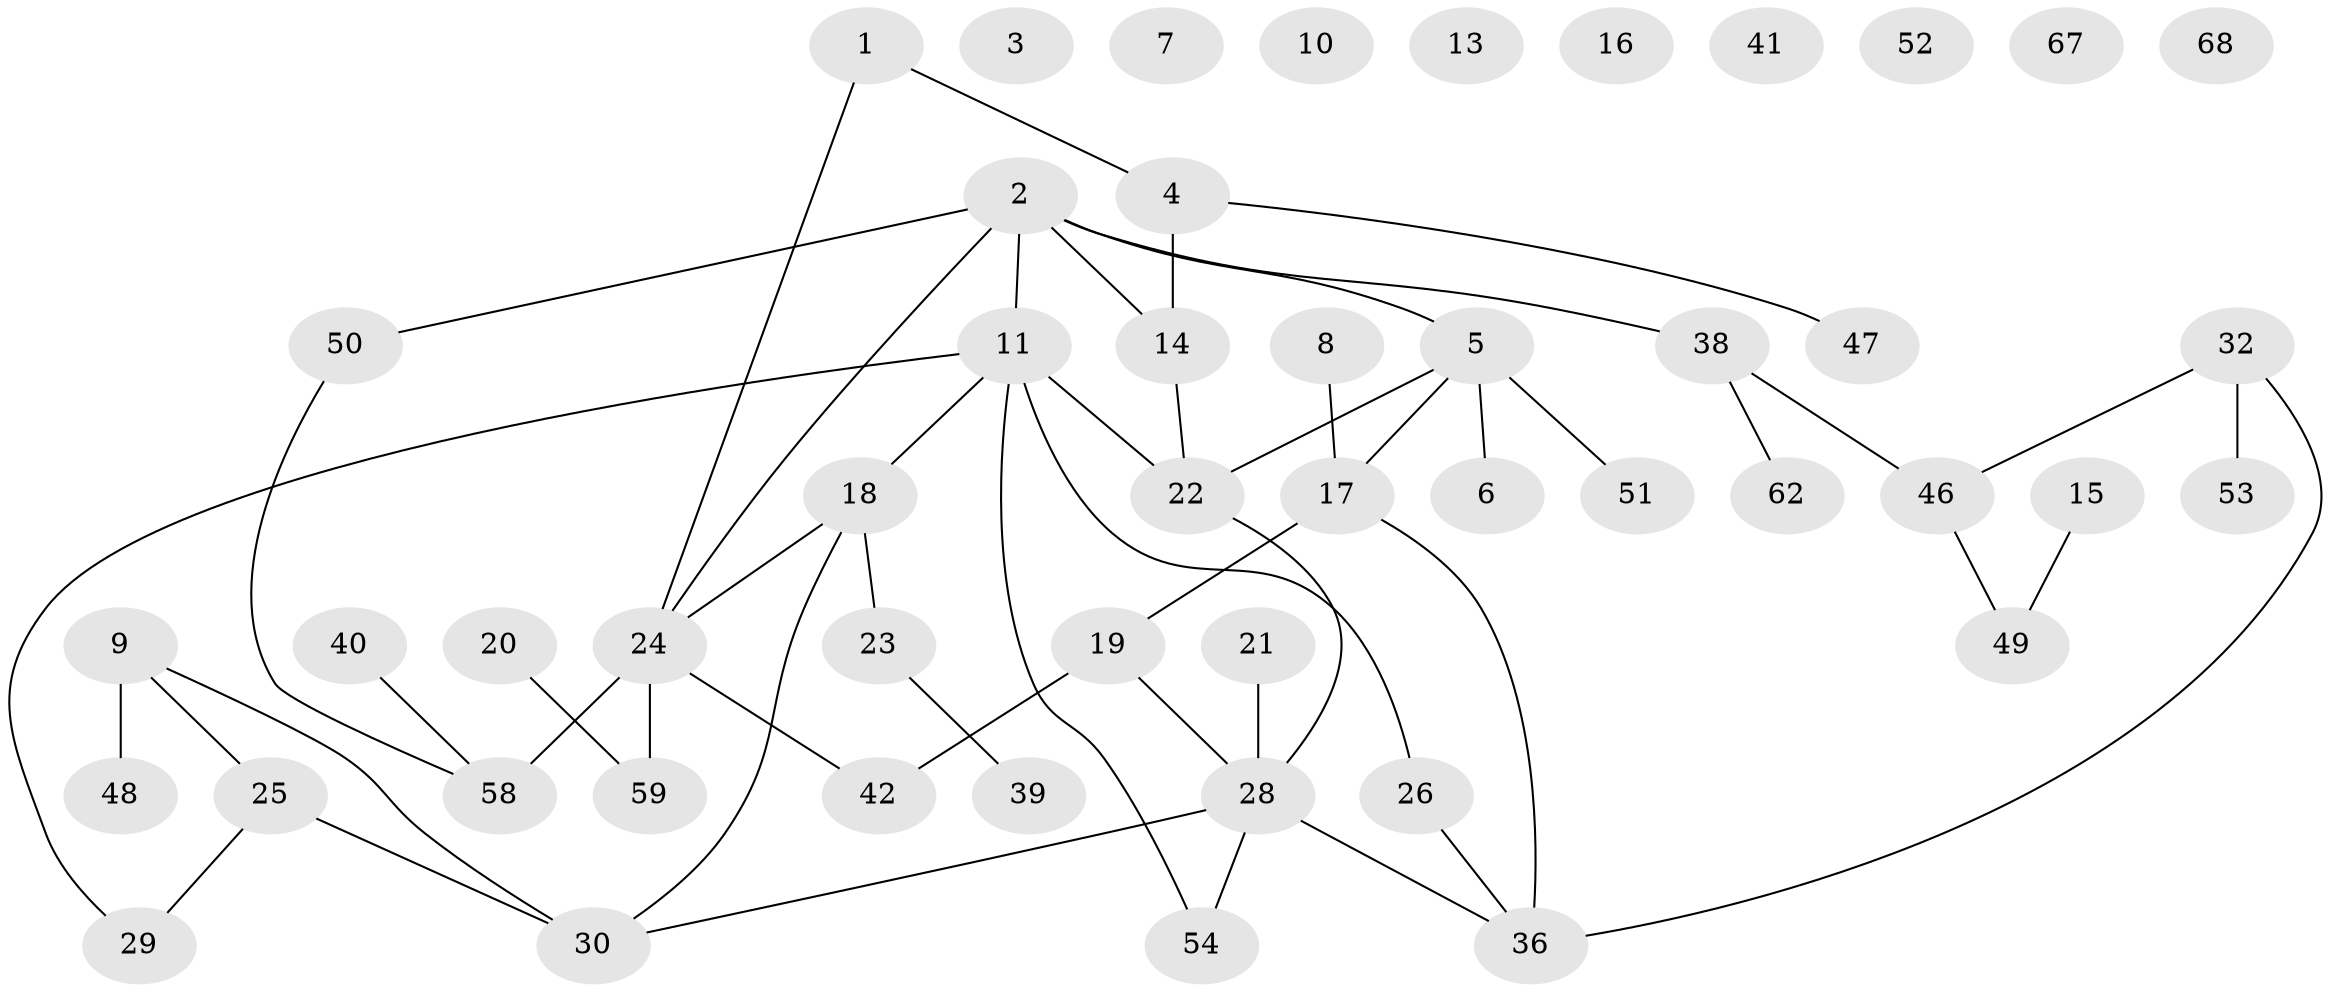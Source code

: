 // Generated by graph-tools (version 1.1) at 2025/23/03/03/25 07:23:26]
// undirected, 49 vertices, 53 edges
graph export_dot {
graph [start="1"]
  node [color=gray90,style=filled];
  1 [super="+31"];
  2 [super="+34"];
  3;
  4 [super="+33"];
  5 [super="+61"];
  6;
  7;
  8;
  9;
  10;
  11 [super="+12"];
  13;
  14 [super="+72"];
  15;
  16;
  17 [super="+71"];
  18 [super="+43"];
  19 [super="+37"];
  20;
  21 [super="+70"];
  22;
  23 [super="+27"];
  24 [super="+44"];
  25 [super="+35"];
  26;
  28 [super="+60"];
  29;
  30 [super="+45"];
  32 [super="+56"];
  36 [super="+64"];
  38;
  39;
  40;
  41;
  42;
  46 [super="+57"];
  47;
  48 [super="+66"];
  49;
  50;
  51 [super="+55"];
  52;
  53;
  54;
  58;
  59 [super="+63"];
  62 [super="+65"];
  67 [super="+69"];
  68;
  1 -- 4;
  1 -- 24;
  2 -- 38;
  2 -- 50;
  2 -- 11;
  2 -- 5;
  2 -- 24;
  2 -- 14;
  4 -- 47;
  4 -- 14;
  5 -- 6;
  5 -- 22;
  5 -- 17;
  5 -- 51;
  8 -- 17;
  9 -- 25;
  9 -- 48;
  9 -- 30;
  11 -- 18;
  11 -- 22;
  11 -- 29;
  11 -- 54;
  11 -- 26;
  14 -- 22;
  15 -- 49;
  17 -- 36 [weight=2];
  17 -- 19;
  18 -- 30;
  18 -- 23;
  18 -- 24;
  19 -- 42;
  19 -- 28;
  20 -- 59;
  21 -- 28;
  22 -- 28;
  23 -- 39;
  24 -- 42;
  24 -- 58;
  24 -- 59;
  25 -- 29;
  25 -- 30;
  26 -- 36;
  28 -- 30;
  28 -- 36;
  28 -- 54;
  32 -- 36;
  32 -- 53;
  32 -- 46;
  38 -- 46;
  38 -- 62;
  40 -- 58;
  46 -- 49;
  50 -- 58;
}
